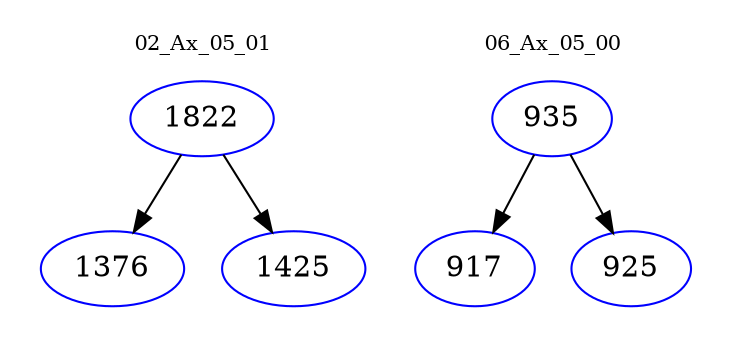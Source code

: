 digraph{
subgraph cluster_0 {
color = white
label = "02_Ax_05_01";
fontsize=10;
T0_1822 [label="1822", color="blue"]
T0_1822 -> T0_1376 [color="black"]
T0_1376 [label="1376", color="blue"]
T0_1822 -> T0_1425 [color="black"]
T0_1425 [label="1425", color="blue"]
}
subgraph cluster_1 {
color = white
label = "06_Ax_05_00";
fontsize=10;
T1_935 [label="935", color="blue"]
T1_935 -> T1_917 [color="black"]
T1_917 [label="917", color="blue"]
T1_935 -> T1_925 [color="black"]
T1_925 [label="925", color="blue"]
}
}
